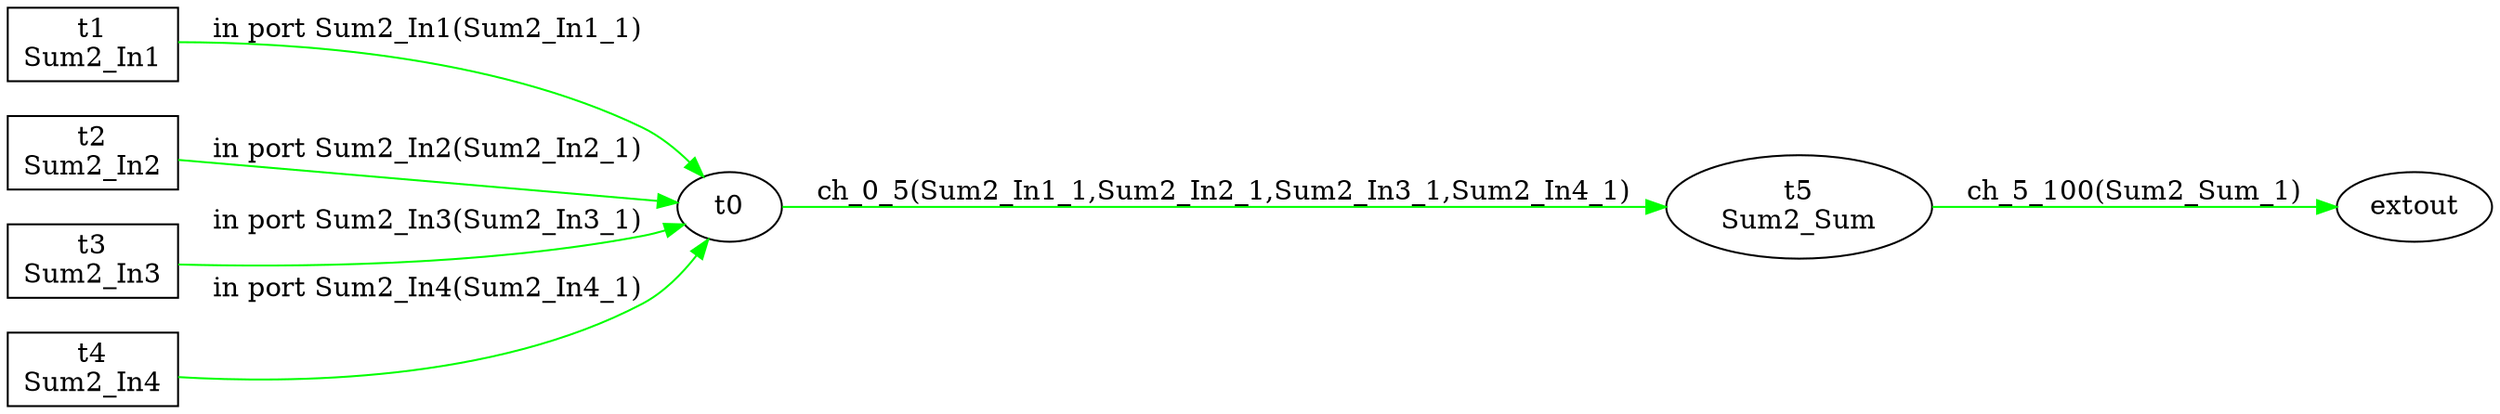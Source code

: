 digraph csp {
	graph [rankdir=LR];
	Sum2_Sum	 [label="t5\nSum2_Sum"];
	t0 -> Sum2_Sum	 [color=green,
		label="ch_0_5(Sum2_In1_1,Sum2_In2_1,Sum2_In3_1,Sum2_In4_1)"];
	extout	 [label=extout];
	Sum2_In1	 [label="t1\nSum2_In1",
		shape=box];
	Sum2_In1 -> t0	 [color=green,
		label="in port Sum2_In1(Sum2_In1_1)"];
	Sum2_In2	 [label="t2\nSum2_In2",
		shape=box];
	Sum2_In2 -> t0	 [color=green,
		label="in port Sum2_In2(Sum2_In2_1)"];
	Sum2_In3	 [label="t3\nSum2_In3",
		shape=box];
	Sum2_In3 -> t0	 [color=green,
		label="in port Sum2_In3(Sum2_In3_1)"];
	Sum2_In4	 [label="t4\nSum2_In4",
		shape=box];
	Sum2_In4 -> t0	 [color=green,
		label="in port Sum2_In4(Sum2_In4_1)"];
	Sum2_Sum -> extout	 [color=green,
		label="ch_5_100(Sum2_Sum_1)"];
}
